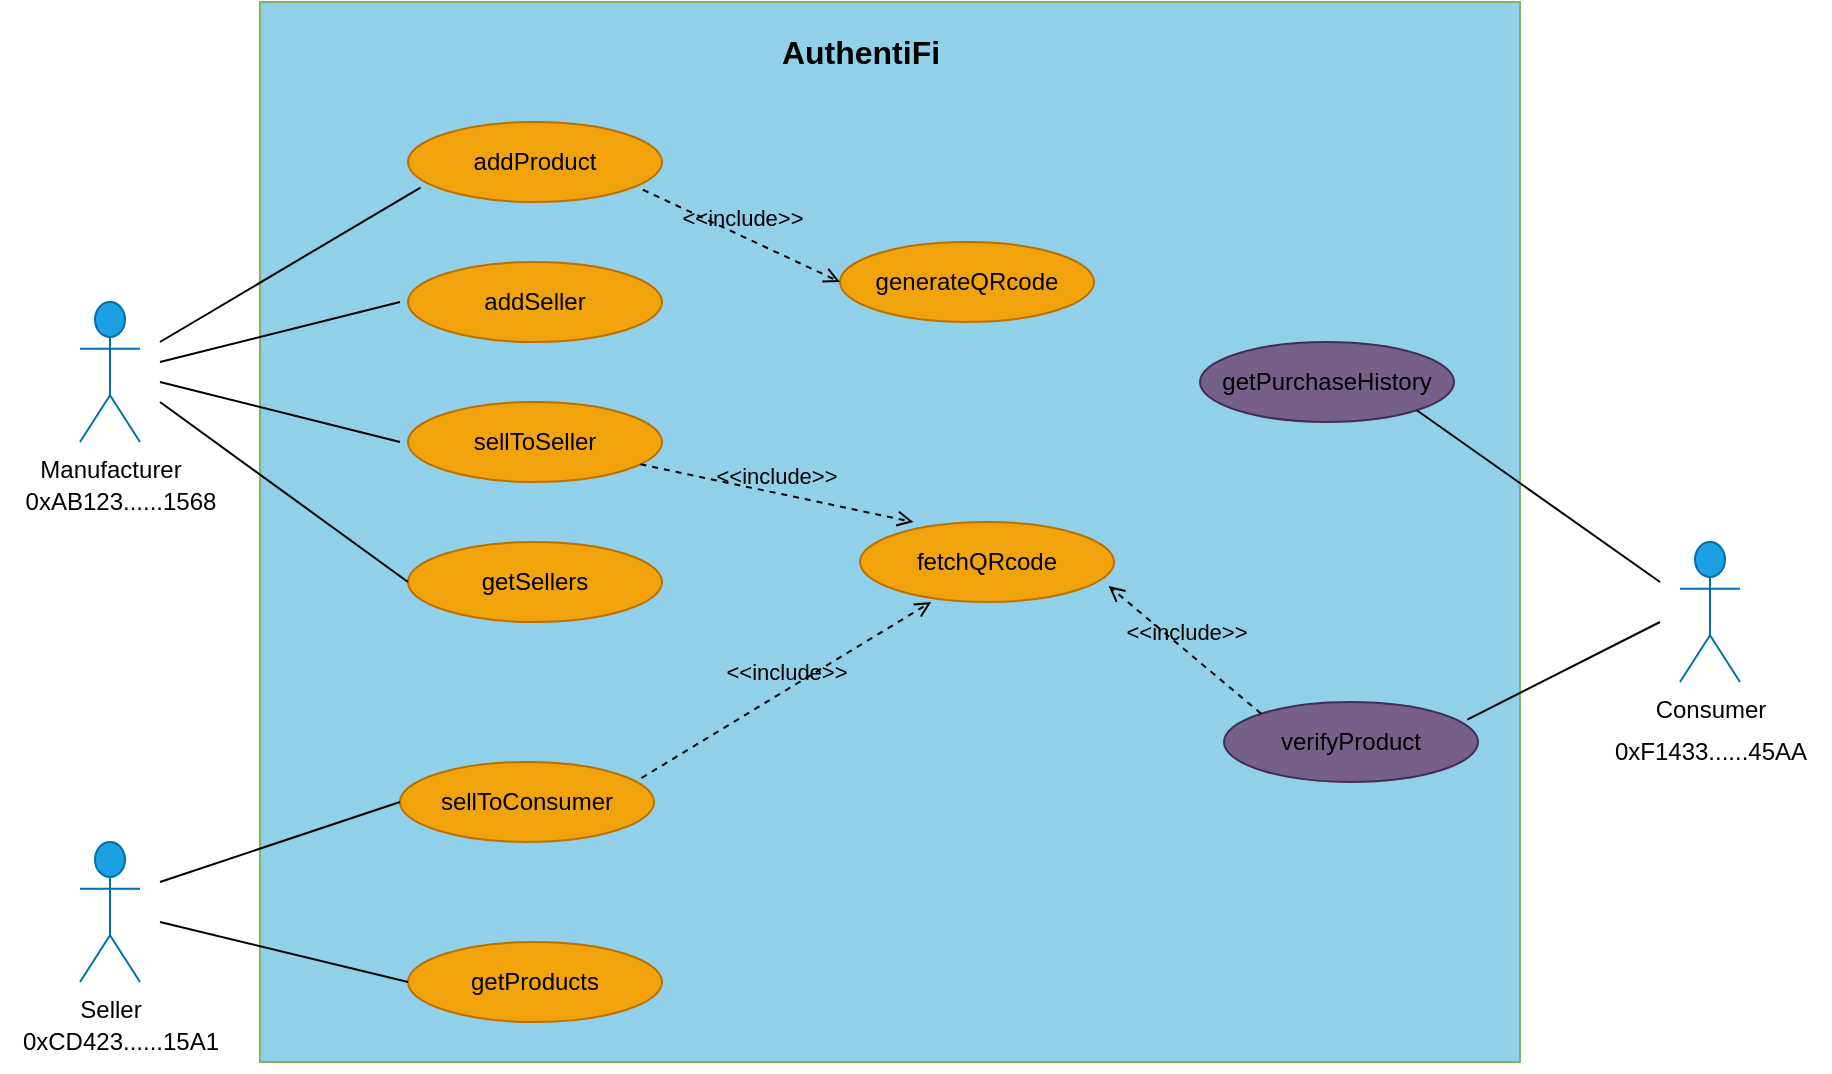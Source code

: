 <mxfile version="21.0.6" type="device"><diagram name="Page-1" id="omfFdbYsvFKmf9MiwcRR"><mxGraphModel dx="1050" dy="515" grid="1" gridSize="10" guides="1" tooltips="1" connect="1" arrows="1" fold="1" page="1" pageScale="1" pageWidth="583" pageHeight="827" math="0" shadow="0"><root><mxCell id="0"/><mxCell id="1" parent="0"/><mxCell id="73qoLou4ZsRdhJVbD8Go-50" value="" style="rounded=0;whiteSpace=wrap;html=1;fillColor=#90D0E8;gradientColor=none;strokeColor=#82b366;" parent="1" vertex="1"><mxGeometry x="250" y="30" width="630" height="530" as="geometry"/></mxCell><mxCell id="73qoLou4ZsRdhJVbD8Go-1" value="addProduct" style="ellipse;whiteSpace=wrap;html=1;labelBackgroundColor=none;labelBorderColor=none;fillColor=#f0a30a;fontColor=#000000;strokeColor=#BD7000;" parent="1" vertex="1"><mxGeometry x="324" y="90" width="127" height="40" as="geometry"/></mxCell><mxCell id="73qoLou4ZsRdhJVbD8Go-2" value="addSeller" style="ellipse;whiteSpace=wrap;html=1;fillColor=#f0a30a;fontColor=#000000;strokeColor=#BD7000;" parent="1" vertex="1"><mxGeometry x="324" y="160" width="127" height="40" as="geometry"/></mxCell><mxCell id="73qoLou4ZsRdhJVbD8Go-4" value="sellToSeller" style="ellipse;whiteSpace=wrap;html=1;fillColor=#f0a30a;fontColor=#000000;strokeColor=#BD7000;" parent="1" vertex="1"><mxGeometry x="324" y="230" width="127" height="40" as="geometry"/></mxCell><mxCell id="73qoLou4ZsRdhJVbD8Go-5" value="getSellers" style="ellipse;whiteSpace=wrap;html=1;fillColor=#f0a30a;fontColor=#000000;strokeColor=#BD7000;" parent="1" vertex="1"><mxGeometry x="324" y="300" width="127" height="40" as="geometry"/></mxCell><mxCell id="73qoLou4ZsRdhJVbD8Go-6" value="sellToConsumer" style="ellipse;whiteSpace=wrap;html=1;fillColor=#f0a30a;fontColor=#000000;strokeColor=#BD7000;" parent="1" vertex="1"><mxGeometry x="320" y="410" width="127" height="40" as="geometry"/></mxCell><mxCell id="73qoLou4ZsRdhJVbD8Go-7" value="verifyProduct" style="ellipse;whiteSpace=wrap;html=1;fillColor=#76608a;fontColor=#000000;strokeColor=#432D57;" parent="1" vertex="1"><mxGeometry x="732" y="380" width="127" height="40" as="geometry"/></mxCell><mxCell id="73qoLou4ZsRdhJVbD8Go-8" value="getProducts" style="ellipse;whiteSpace=wrap;html=1;fillColor=#f0a30a;fontColor=#000000;strokeColor=#BD7000;" parent="1" vertex="1"><mxGeometry x="324" y="500" width="127" height="40" as="geometry"/></mxCell><mxCell id="73qoLou4ZsRdhJVbD8Go-9" value="getPurchaseHistory" style="ellipse;whiteSpace=wrap;html=1;fillColor=#76608a;fontColor=#000000;strokeColor=#432D57;" parent="1" vertex="1"><mxGeometry x="720" y="200" width="127" height="40" as="geometry"/></mxCell><mxCell id="73qoLou4ZsRdhJVbD8Go-10" value="fetchQRcode" style="ellipse;whiteSpace=wrap;html=1;fillColor=#f0a30a;fontColor=#000000;strokeColor=#BD7000;" parent="1" vertex="1"><mxGeometry x="550" y="290" width="127" height="40" as="geometry"/></mxCell><mxCell id="73qoLou4ZsRdhJVbD8Go-11" value="&lt;font color=&quot;#000000&quot;&gt;Manufacturer&lt;/font&gt;" style="shape=umlActor;verticalLabelPosition=bottom;verticalAlign=top;html=1;fillColor=#1ba1e2;fontColor=#ffffff;strokeColor=#006EAF;" parent="1" vertex="1"><mxGeometry x="160" y="180" width="30" height="70" as="geometry"/></mxCell><mxCell id="73qoLou4ZsRdhJVbD8Go-15" value="&lt;font color=&quot;#000000&quot;&gt;Seller&lt;/font&gt;" style="shape=umlActor;verticalLabelPosition=bottom;verticalAlign=top;html=1;fillColor=#1ba1e2;fontColor=#ffffff;strokeColor=#006EAF;" parent="1" vertex="1"><mxGeometry x="160" y="450" width="30" height="70" as="geometry"/></mxCell><mxCell id="73qoLou4ZsRdhJVbD8Go-33" value="" style="endArrow=none;html=1;rounded=0;exitX=0.958;exitY=0.22;exitDx=0;exitDy=0;exitPerimeter=0;" parent="1" source="73qoLou4ZsRdhJVbD8Go-7" edge="1"><mxGeometry width="50" height="50" relative="1" as="geometry"><mxPoint x="880" y="440" as="sourcePoint"/><mxPoint x="950" y="340" as="targetPoint"/></mxGeometry></mxCell><mxCell id="73qoLou4ZsRdhJVbD8Go-35" value="" style="endArrow=none;html=1;rounded=0;" parent="1" edge="1"><mxGeometry width="50" height="50" relative="1" as="geometry"><mxPoint x="200" y="210" as="sourcePoint"/><mxPoint x="320" y="180" as="targetPoint"/></mxGeometry></mxCell><mxCell id="73qoLou4ZsRdhJVbD8Go-36" value="" style="endArrow=none;html=1;rounded=0;entryX=0;entryY=0.5;entryDx=0;entryDy=0;" parent="1" target="73qoLou4ZsRdhJVbD8Go-5" edge="1"><mxGeometry width="50" height="50" relative="1" as="geometry"><mxPoint x="200" y="230" as="sourcePoint"/><mxPoint x="310" y="330" as="targetPoint"/></mxGeometry></mxCell><mxCell id="73qoLou4ZsRdhJVbD8Go-37" value="" style="endArrow=none;html=1;rounded=0;" parent="1" edge="1"><mxGeometry width="50" height="50" relative="1" as="geometry"><mxPoint x="200" y="220" as="sourcePoint"/><mxPoint x="320" y="250" as="targetPoint"/></mxGeometry></mxCell><mxCell id="73qoLou4ZsRdhJVbD8Go-39" value="" style="endArrow=none;html=1;rounded=0;entryX=0;entryY=0.5;entryDx=0;entryDy=0;" parent="1" target="73qoLou4ZsRdhJVbD8Go-8" edge="1"><mxGeometry width="50" height="50" relative="1" as="geometry"><mxPoint x="200" y="490" as="sourcePoint"/><mxPoint x="320" y="570" as="targetPoint"/></mxGeometry></mxCell><mxCell id="73qoLou4ZsRdhJVbD8Go-40" value="&amp;lt;&amp;lt;include&amp;gt;&amp;gt;" style="html=1;verticalAlign=bottom;labelBackgroundColor=none;endArrow=open;endFill=0;dashed=1;rounded=0;entryX=0.21;entryY=0;entryDx=0;entryDy=0;entryPerimeter=0;" parent="1" source="73qoLou4ZsRdhJVbD8Go-4" target="73qoLou4ZsRdhJVbD8Go-10" edge="1"><mxGeometry width="160" relative="1" as="geometry"><mxPoint x="470" y="255" as="sourcePoint"/><mxPoint x="600" y="280" as="targetPoint"/></mxGeometry></mxCell><mxCell id="73qoLou4ZsRdhJVbD8Go-41" value="&amp;lt;&amp;lt;include&amp;gt;&amp;gt;" style="html=1;verticalAlign=bottom;labelBackgroundColor=none;endArrow=open;endFill=0;dashed=1;rounded=0;entryX=0.28;entryY=1;entryDx=0;entryDy=0;entryPerimeter=0;exitX=0.951;exitY=0.2;exitDx=0;exitDy=0;exitPerimeter=0;" parent="1" source="73qoLou4ZsRdhJVbD8Go-6" target="73qoLou4ZsRdhJVbD8Go-10" edge="1"><mxGeometry width="160" relative="1" as="geometry"><mxPoint x="470" y="470" as="sourcePoint"/><mxPoint x="680" y="370" as="targetPoint"/></mxGeometry></mxCell><mxCell id="73qoLou4ZsRdhJVbD8Go-44" value="&amp;lt;&amp;lt;include&amp;gt;&amp;gt;" style="html=1;verticalAlign=bottom;labelBackgroundColor=none;endArrow=open;endFill=0;dashed=1;rounded=0;entryX=0.979;entryY=0.8;entryDx=0;entryDy=0;entryPerimeter=0;exitX=0;exitY=0;exitDx=0;exitDy=0;" parent="1" source="73qoLou4ZsRdhJVbD8Go-7" target="73qoLou4ZsRdhJVbD8Go-10" edge="1"><mxGeometry width="160" relative="1" as="geometry"><mxPoint x="730" y="450" as="sourcePoint"/><mxPoint x="770" y="320" as="targetPoint"/></mxGeometry></mxCell><mxCell id="73qoLou4ZsRdhJVbD8Go-46" value="" style="endArrow=none;html=1;rounded=0;entryX=0.049;entryY=0.82;entryDx=0;entryDy=0;entryPerimeter=0;" parent="1" target="73qoLou4ZsRdhJVbD8Go-1" edge="1"><mxGeometry width="50" height="50" relative="1" as="geometry"><mxPoint x="200" y="200" as="sourcePoint"/><mxPoint x="320" y="120" as="targetPoint"/></mxGeometry></mxCell><mxCell id="73qoLou4ZsRdhJVbD8Go-49" value="AuthentiFi" style="text;html=1;align=center;verticalAlign=middle;resizable=0;points=[];autosize=1;strokeColor=none;fillColor=none;fontStyle=1;fontSize=16;horizontal=1;" parent="1" vertex="1"><mxGeometry x="500" y="40" width="100" height="30" as="geometry"/></mxCell><mxCell id="73qoLou4ZsRdhJVbD8Go-60" value="" style="endArrow=none;html=1;rounded=0;entryX=0;entryY=0.5;entryDx=0;entryDy=0;" parent="1" target="73qoLou4ZsRdhJVbD8Go-6" edge="1"><mxGeometry width="50" height="50" relative="1" as="geometry"><mxPoint x="200" y="470" as="sourcePoint"/><mxPoint x="330" y="440" as="targetPoint"/></mxGeometry></mxCell><mxCell id="73qoLou4ZsRdhJVbD8Go-61" value="" style="endArrow=none;html=1;rounded=0;exitX=1;exitY=1;exitDx=0;exitDy=0;" parent="1" source="73qoLou4ZsRdhJVbD8Go-9" edge="1"><mxGeometry width="50" height="50" relative="1" as="geometry"><mxPoint x="828" y="234" as="sourcePoint"/><mxPoint x="950" y="320" as="targetPoint"/><Array as="points"/></mxGeometry></mxCell><mxCell id="73qoLou4ZsRdhJVbD8Go-16" value="&lt;font color=&quot;#000000&quot;&gt;Consumer&lt;/font&gt;" style="shape=umlActor;verticalLabelPosition=bottom;verticalAlign=top;html=1;fillColor=#1ba1e2;strokeColor=#006EAF;fontColor=#ffffff;" parent="1" vertex="1"><mxGeometry x="960" y="300" width="30" height="70" as="geometry"/></mxCell><mxCell id="ySx88KUzZksB3rPt9Q0a-1" value="generateQRcode" style="ellipse;whiteSpace=wrap;html=1;fillColor=#f0a30a;fontColor=#000000;strokeColor=#BD7000;" parent="1" vertex="1"><mxGeometry x="540" y="150" width="127" height="40" as="geometry"/></mxCell><mxCell id="ySx88KUzZksB3rPt9Q0a-3" value="&amp;lt;&amp;lt;include&amp;gt;&amp;gt;" style="html=1;verticalAlign=bottom;labelBackgroundColor=none;endArrow=open;endFill=0;dashed=1;rounded=0;exitX=0.925;exitY=0.847;exitDx=0;exitDy=0;exitPerimeter=0;entryX=0;entryY=0.5;entryDx=0;entryDy=0;" parent="1" source="73qoLou4ZsRdhJVbD8Go-1" target="ySx88KUzZksB3rPt9Q0a-1" edge="1"><mxGeometry width="160" relative="1" as="geometry"><mxPoint x="460" y="130" as="sourcePoint"/><mxPoint x="620" y="140" as="targetPoint"/></mxGeometry></mxCell><mxCell id="cA7WQCXQKaavfDqj3s-0-1" value="0xAB123......1568" style="text;html=1;align=center;verticalAlign=middle;resizable=0;points=[];autosize=1;strokeColor=none;fillColor=none;" vertex="1" parent="1"><mxGeometry x="120" y="265" width="120" height="30" as="geometry"/></mxCell><mxCell id="cA7WQCXQKaavfDqj3s-0-2" value="0xF1433......45AA" style="text;html=1;align=center;verticalAlign=middle;resizable=0;points=[];autosize=1;strokeColor=none;fillColor=none;" vertex="1" parent="1"><mxGeometry x="915" y="390" width="120" height="30" as="geometry"/></mxCell><mxCell id="cA7WQCXQKaavfDqj3s-0-3" value="0xCD423......15A1" style="text;html=1;align=center;verticalAlign=middle;resizable=0;points=[];autosize=1;strokeColor=none;fillColor=none;" vertex="1" parent="1"><mxGeometry x="120" y="535" width="120" height="30" as="geometry"/></mxCell></root></mxGraphModel></diagram></mxfile>